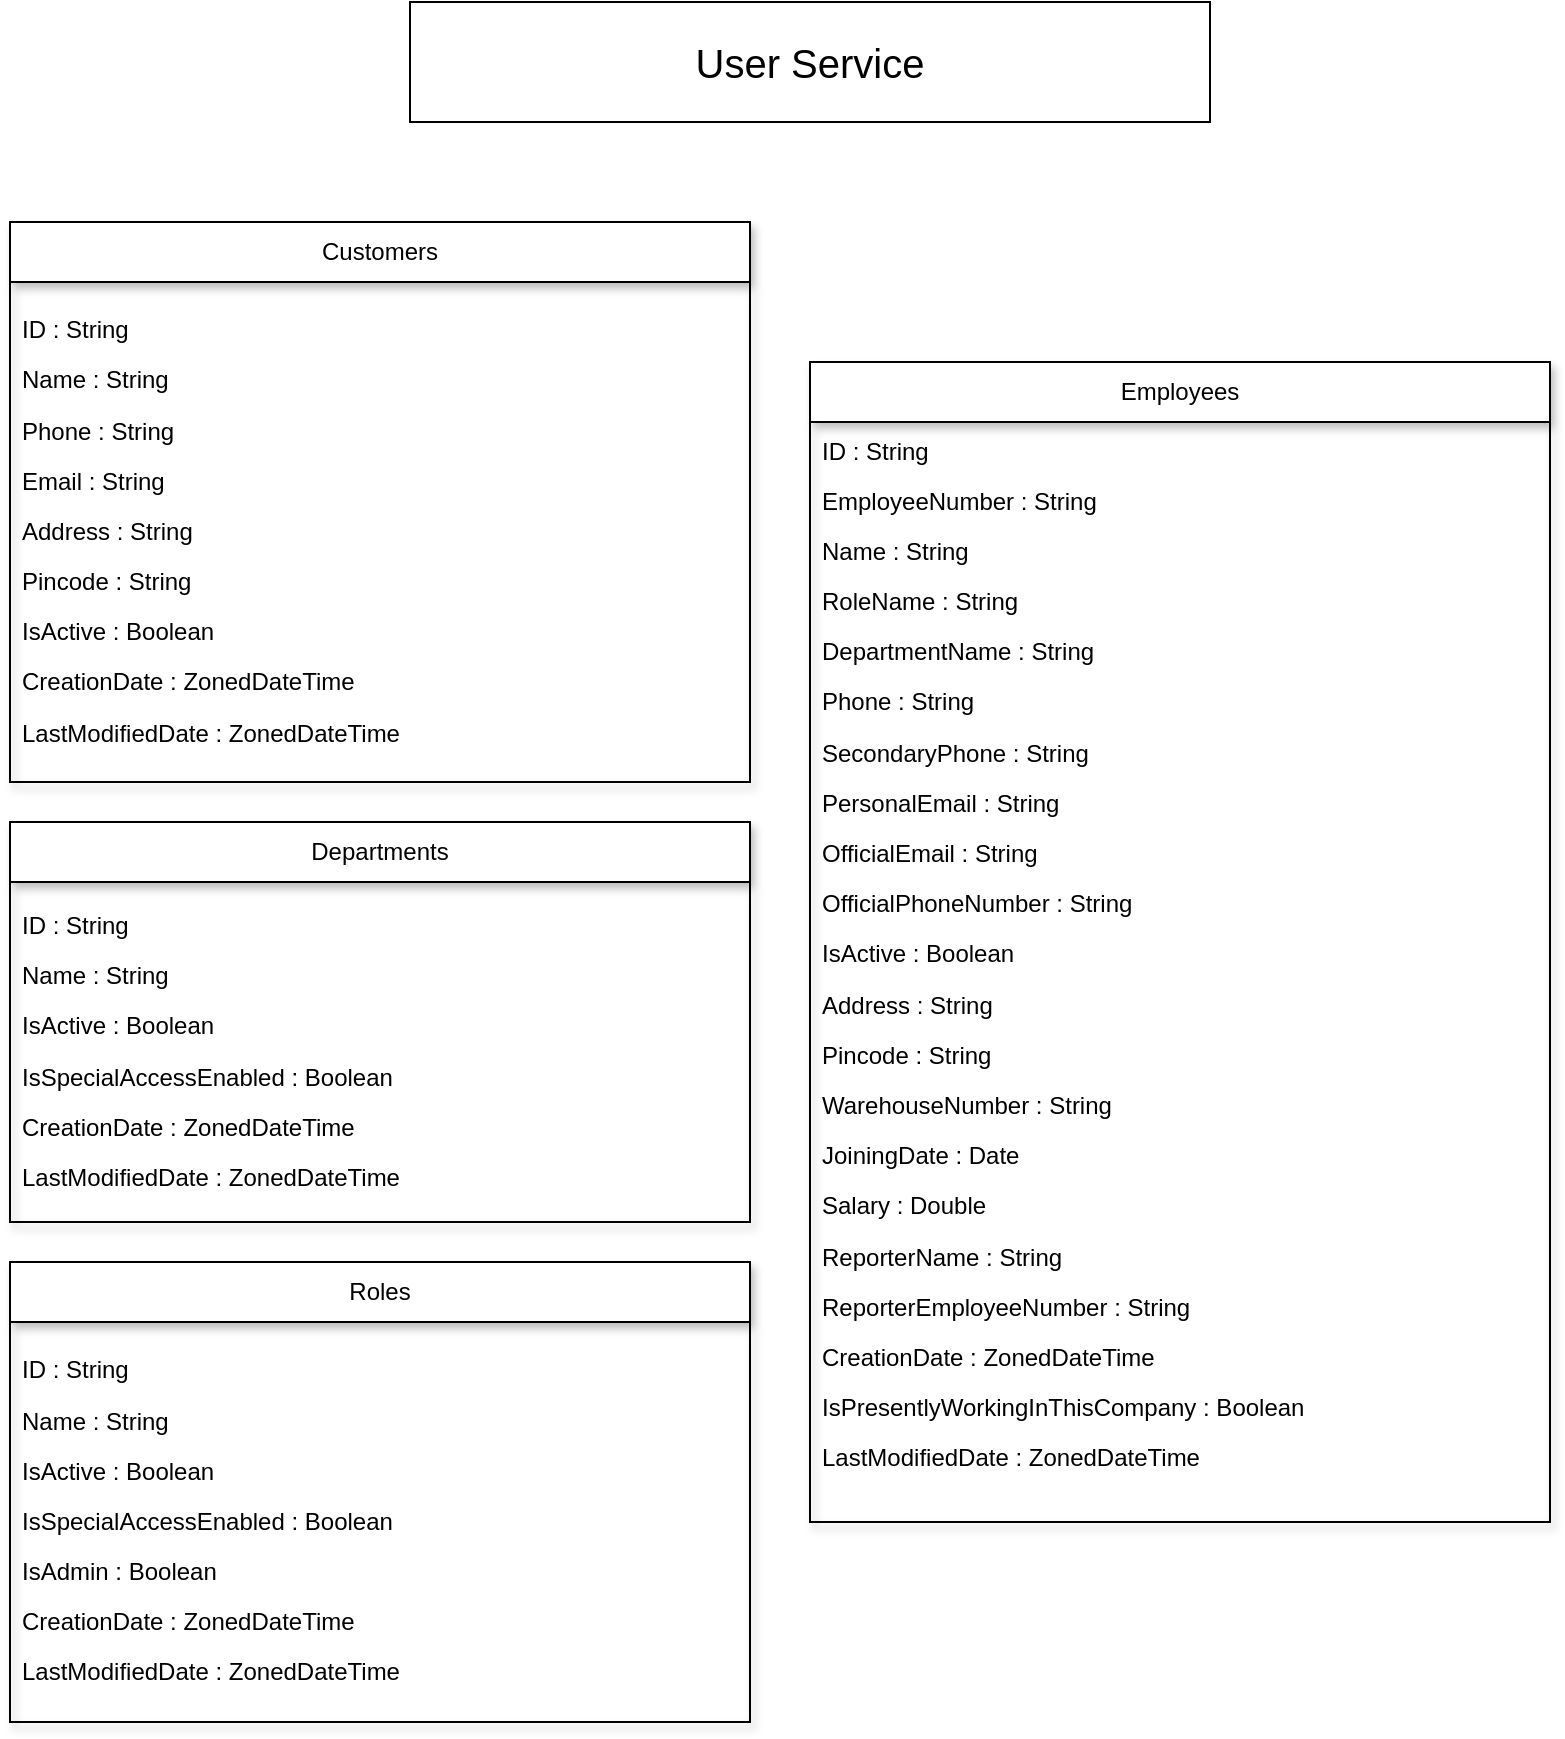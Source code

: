 <mxfile version="25.0.1">
  <diagram name="Page-1" id="H0oItFghLZOZoXgkCqya">
    <mxGraphModel dx="794" dy="412" grid="1" gridSize="10" guides="1" tooltips="1" connect="1" arrows="1" fold="1" page="1" pageScale="1" pageWidth="850" pageHeight="1100" math="0" shadow="0">
      <root>
        <mxCell id="0" />
        <mxCell id="1" parent="0" />
        <mxCell id="eXfmXtKLwlziHuYKHeJJ-1" value="&lt;font style=&quot;font-size: 20px;&quot;&gt;User Service&lt;/font&gt;" style="rounded=0;whiteSpace=wrap;html=1;" vertex="1" parent="1">
          <mxGeometry x="220" y="20" width="400" height="60" as="geometry" />
        </mxCell>
        <mxCell id="eXfmXtKLwlziHuYKHeJJ-2" value="Customers" style="swimlane;fontStyle=0;childLayout=stackLayout;horizontal=1;startSize=30;horizontalStack=0;resizeParent=1;resizeParentMax=0;resizeLast=0;collapsible=1;marginBottom=0;whiteSpace=wrap;html=1;shadow=1;" vertex="1" parent="1">
          <mxGeometry x="20" y="130" width="370" height="280" as="geometry" />
        </mxCell>
        <mxCell id="eXfmXtKLwlziHuYKHeJJ-3" value="&lt;div style=&quot;line-height: 210%;&quot;&gt;&lt;div&gt;ID : String&lt;/div&gt;&lt;div&gt;Name : String&lt;/div&gt;&lt;div&gt;Phone : String&lt;/div&gt;&lt;div&gt;Email : String&lt;/div&gt;&lt;div&gt;Address : String&lt;/div&gt;&lt;div&gt;Pincode : String&lt;/div&gt;&lt;div&gt;IsActive : Boolean&lt;/div&gt;&lt;div&gt;CreationDate : ZonedDateTime&lt;/div&gt;&lt;div&gt;LastModifiedDate : ZonedDateTime&lt;/div&gt;&lt;/div&gt;" style="text;strokeColor=none;fillColor=none;align=left;verticalAlign=middle;spacingLeft=4;spacingRight=4;overflow=hidden;points=[[0,0.5],[1,0.5]];portConstraint=eastwest;rotatable=0;whiteSpace=wrap;html=1;" vertex="1" parent="eXfmXtKLwlziHuYKHeJJ-2">
          <mxGeometry y="30" width="370" height="250" as="geometry" />
        </mxCell>
        <mxCell id="eXfmXtKLwlziHuYKHeJJ-4" value="Employees" style="swimlane;fontStyle=0;childLayout=stackLayout;horizontal=1;startSize=30;horizontalStack=0;resizeParent=1;resizeParentMax=0;resizeLast=0;collapsible=1;marginBottom=0;whiteSpace=wrap;html=1;shadow=1;" vertex="1" parent="1">
          <mxGeometry x="420" y="200" width="370" height="580" as="geometry" />
        </mxCell>
        <mxCell id="eXfmXtKLwlziHuYKHeJJ-5" value="&lt;div style=&quot;line-height: 210%;&quot;&gt;&lt;div&gt;ID : String&lt;/div&gt;&lt;div&gt;EmployeeNumber : String&lt;/div&gt;&lt;div&gt;Name : String&lt;/div&gt;&lt;div&gt;RoleName : String&lt;/div&gt;&lt;div&gt;DepartmentName : String&lt;/div&gt;&lt;div&gt;Phone : String&lt;/div&gt;&lt;div&gt;SecondaryPhone : String&lt;/div&gt;&lt;div&gt;PersonalEmail : String&lt;/div&gt;&lt;div&gt;OfficialEmail : String&lt;/div&gt;&lt;div&gt;OfficialPhoneNumber : String&lt;/div&gt;&lt;div&gt;IsActive : Boolean&lt;/div&gt;&lt;div&gt;Address : String&lt;/div&gt;&lt;div&gt;Pincode : String&lt;/div&gt;&lt;div&gt;WarehouseNumber : String&lt;/div&gt;&lt;div&gt;JoiningDate : Date&lt;/div&gt;&lt;div&gt;Salary : Double&lt;/div&gt;&lt;div&gt;ReporterName : String&lt;/div&gt;&lt;div&gt;ReporterEmployeeNumber : String&lt;/div&gt;&lt;div&gt;CreationDate : ZonedDateTime&lt;/div&gt;&lt;div&gt;IsPresentlyWorkingInThisCompany : Boolean&lt;/div&gt;&lt;div&gt;LastModifiedDate : ZonedDateTime&lt;/div&gt;&lt;div&gt;&lt;br&gt;&lt;/div&gt;&lt;/div&gt;" style="text;strokeColor=none;fillColor=none;align=left;verticalAlign=middle;spacingLeft=4;spacingRight=4;overflow=hidden;points=[[0,0.5],[1,0.5]];portConstraint=eastwest;rotatable=0;whiteSpace=wrap;html=1;" vertex="1" parent="eXfmXtKLwlziHuYKHeJJ-4">
          <mxGeometry y="30" width="370" height="550" as="geometry" />
        </mxCell>
        <mxCell id="eXfmXtKLwlziHuYKHeJJ-6" value="Departments" style="swimlane;fontStyle=0;childLayout=stackLayout;horizontal=1;startSize=30;horizontalStack=0;resizeParent=1;resizeParentMax=0;resizeLast=0;collapsible=1;marginBottom=0;whiteSpace=wrap;html=1;shadow=1;" vertex="1" parent="1">
          <mxGeometry x="20" y="430" width="370" height="200" as="geometry" />
        </mxCell>
        <mxCell id="eXfmXtKLwlziHuYKHeJJ-7" value="&lt;div style=&quot;line-height: 210%;&quot;&gt;&lt;div&gt;ID : String&lt;/div&gt;&lt;div&gt;Name : String&lt;/div&gt;&lt;div&gt;IsActive : Boolean&lt;/div&gt;&lt;div&gt;IsSpecialAccessEnabled : Boolean&lt;/div&gt;&lt;div&gt;CreationDate : ZonedDateTime&lt;/div&gt;&lt;div&gt;LastModifiedDate : ZonedDateTime&lt;/div&gt;&lt;/div&gt;" style="text;strokeColor=none;fillColor=none;align=left;verticalAlign=middle;spacingLeft=4;spacingRight=4;overflow=hidden;points=[[0,0.5],[1,0.5]];portConstraint=eastwest;rotatable=0;whiteSpace=wrap;html=1;" vertex="1" parent="eXfmXtKLwlziHuYKHeJJ-6">
          <mxGeometry y="30" width="370" height="170" as="geometry" />
        </mxCell>
        <mxCell id="eXfmXtKLwlziHuYKHeJJ-8" value="Roles" style="swimlane;fontStyle=0;childLayout=stackLayout;horizontal=1;startSize=30;horizontalStack=0;resizeParent=1;resizeParentMax=0;resizeLast=0;collapsible=1;marginBottom=0;whiteSpace=wrap;html=1;shadow=1;" vertex="1" parent="1">
          <mxGeometry x="20" y="650" width="370" height="230" as="geometry" />
        </mxCell>
        <mxCell id="eXfmXtKLwlziHuYKHeJJ-9" value="&lt;div style=&quot;line-height: 210%;&quot;&gt;&lt;div&gt;ID : String&lt;/div&gt;&lt;div&gt;Name : String&lt;/div&gt;&lt;div&gt;IsActive : Boolean&lt;/div&gt;&lt;div&gt;IsSpecialAccessEnabled : Boolean&lt;/div&gt;&lt;div&gt;IsAdmin : Boolean&lt;/div&gt;&lt;div&gt;CreationDate : ZonedDateTime&lt;/div&gt;&lt;div&gt;LastModifiedDate : ZonedDateTime&lt;/div&gt;&lt;/div&gt;" style="text;strokeColor=none;fillColor=none;align=left;verticalAlign=middle;spacingLeft=4;spacingRight=4;overflow=hidden;points=[[0,0.5],[1,0.5]];portConstraint=eastwest;rotatable=0;whiteSpace=wrap;html=1;" vertex="1" parent="eXfmXtKLwlziHuYKHeJJ-8">
          <mxGeometry y="30" width="370" height="200" as="geometry" />
        </mxCell>
      </root>
    </mxGraphModel>
  </diagram>
</mxfile>
